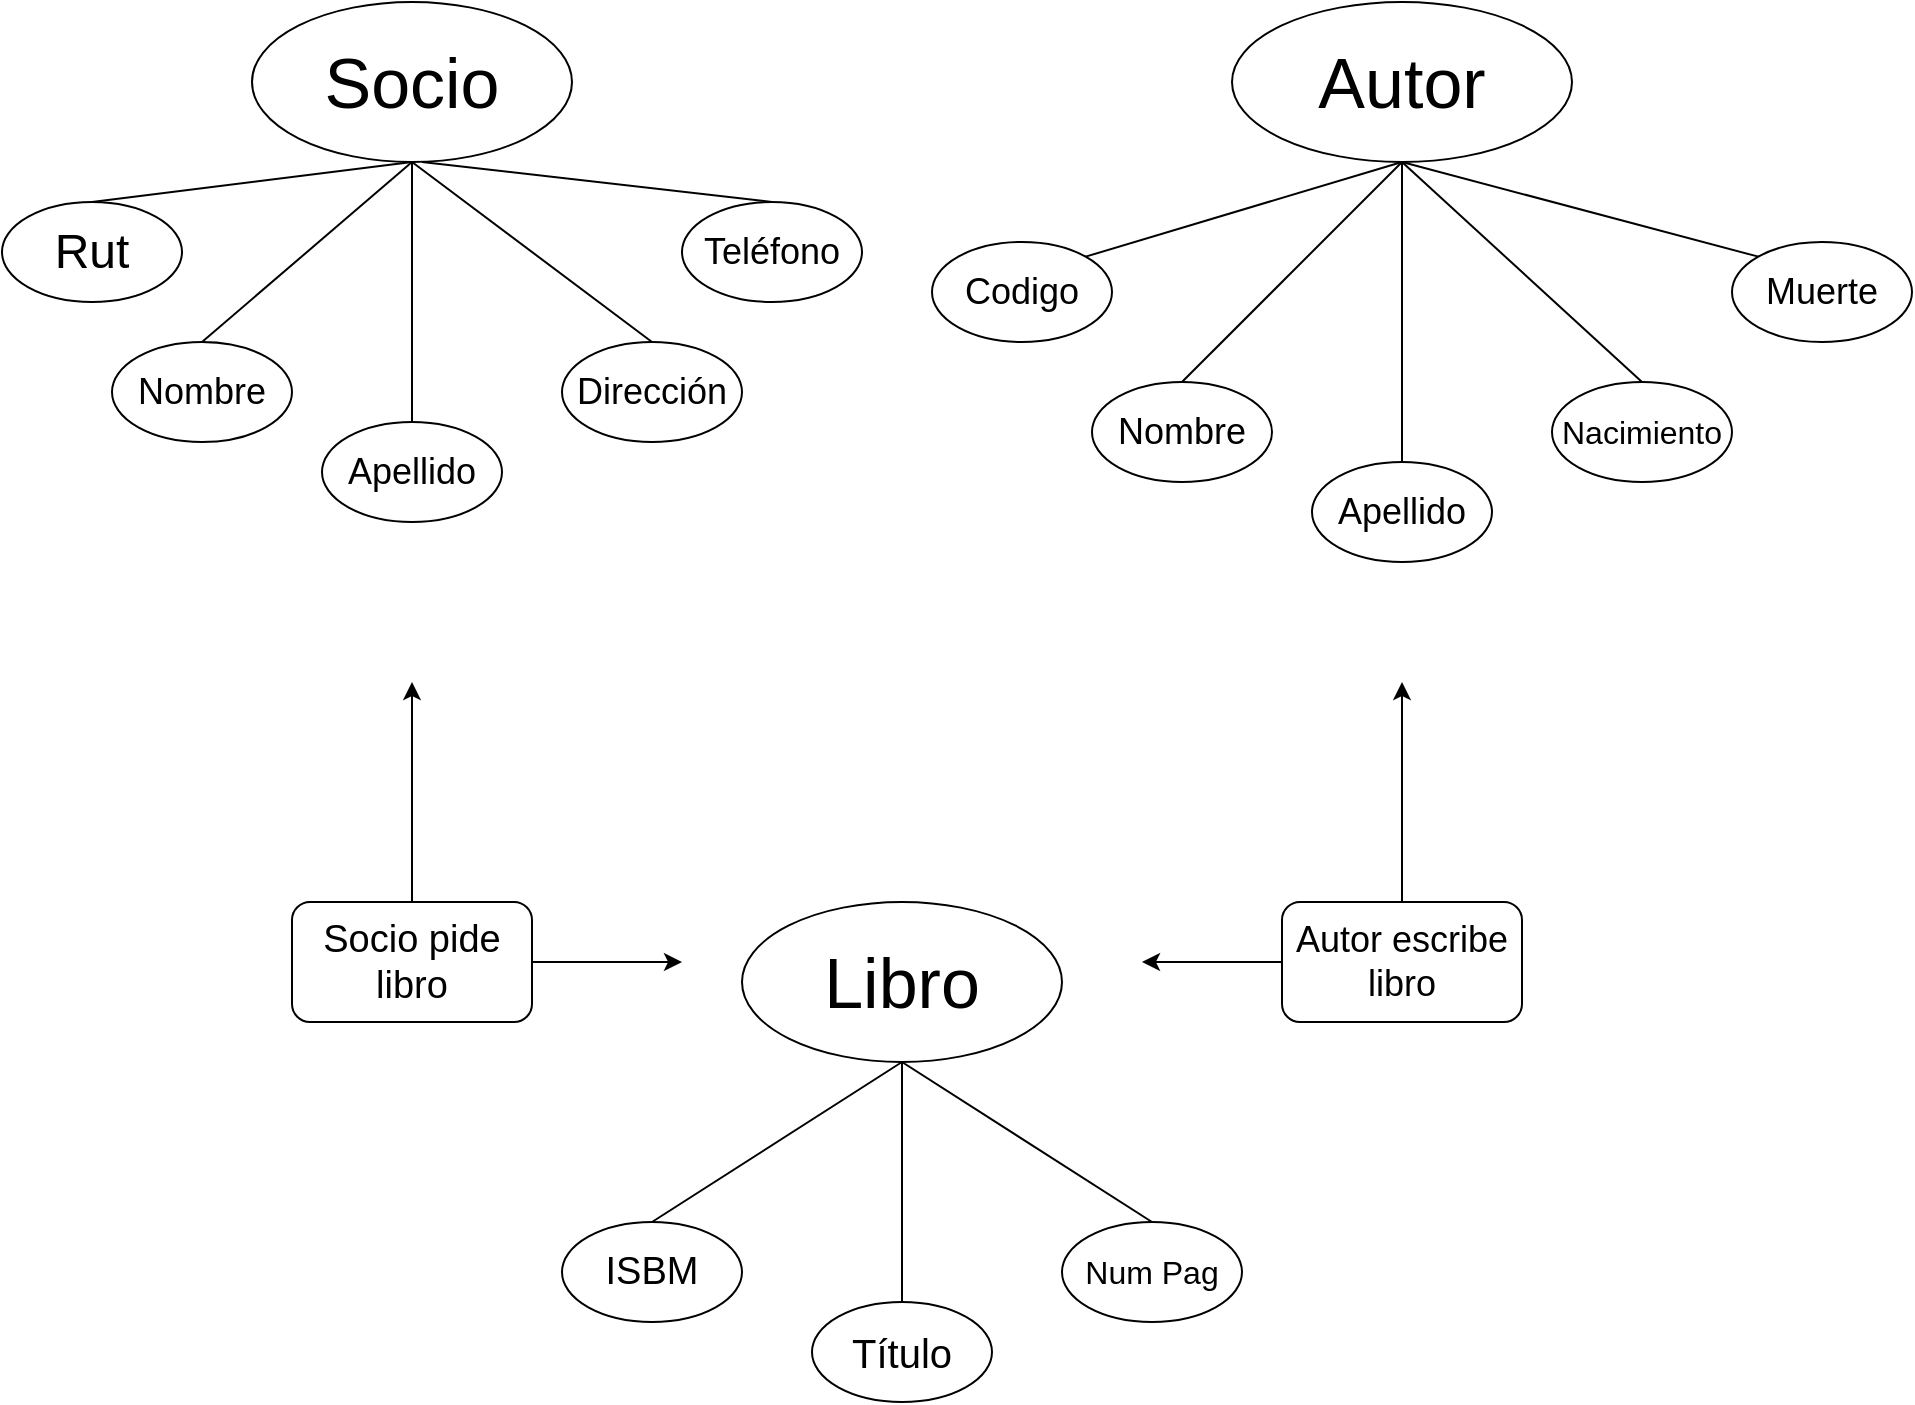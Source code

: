 <mxfile version="14.6.13" type="device"><diagram id="CBUCumqkeVuulPj8Q9eP" name="Page-1"><mxGraphModel dx="1156" dy="1465" grid="1" gridSize="10" guides="1" tooltips="1" connect="1" arrows="1" fold="1" page="1" pageScale="1" pageWidth="1100" pageHeight="850" math="0" shadow="0"><root><mxCell id="0"/><mxCell id="1" parent="0"/><mxCell id="0BQEhuewNhSRqP4RsAOT-11" value="&lt;font style=&quot;font-size: 35px&quot;&gt;Socio&lt;/font&gt;" style="ellipse;whiteSpace=wrap;html=1;align=center;" parent="1" vertex="1"><mxGeometry x="195" y="-780" width="160" height="80" as="geometry"/></mxCell><mxCell id="0BQEhuewNhSRqP4RsAOT-12" value="&lt;font style=&quot;font-size: 35px&quot;&gt;Libro&lt;/font&gt;" style="ellipse;whiteSpace=wrap;html=1;align=center;" parent="1" vertex="1"><mxGeometry x="440" y="-330" width="160" height="80" as="geometry"/></mxCell><mxCell id="0BQEhuewNhSRqP4RsAOT-13" value="&lt;div style=&quot;font-size: 35px&quot;&gt;&lt;font style=&quot;font-size: 35px&quot;&gt;Autor&lt;/font&gt;&lt;/div&gt;" style="ellipse;whiteSpace=wrap;html=1;align=center;" parent="1" vertex="1"><mxGeometry x="685" y="-780" width="170" height="80" as="geometry"/></mxCell><mxCell id="0BQEhuewNhSRqP4RsAOT-17" value="&lt;font style=&quot;font-size: 20px&quot;&gt;Título&lt;/font&gt;" style="ellipse;whiteSpace=wrap;html=1;align=center;" parent="1" vertex="1"><mxGeometry x="475" y="-130" width="90" height="50" as="geometry"/></mxCell><mxCell id="0BQEhuewNhSRqP4RsAOT-19" value="&lt;div style=&quot;font-size: 19px&quot;&gt;&lt;font style=&quot;font-size: 19px&quot;&gt;ISBM&lt;/font&gt;&lt;/div&gt;" style="ellipse;whiteSpace=wrap;html=1;align=center;" parent="1" vertex="1"><mxGeometry x="350" y="-170" width="90" height="50" as="geometry"/></mxCell><mxCell id="0BQEhuewNhSRqP4RsAOT-20" value="&lt;font style=&quot;font-size: 16px&quot;&gt;Num Pag&lt;/font&gt;" style="ellipse;whiteSpace=wrap;html=1;align=center;" parent="1" vertex="1"><mxGeometry x="600" y="-170" width="90" height="50" as="geometry"/></mxCell><mxCell id="0BQEhuewNhSRqP4RsAOT-25" value="" style="endArrow=none;html=1;exitX=0.5;exitY=0;exitDx=0;exitDy=0;entryX=0.5;entryY=1;entryDx=0;entryDy=0;" parent="1" source="0BQEhuewNhSRqP4RsAOT-19" target="0BQEhuewNhSRqP4RsAOT-12" edge="1"><mxGeometry width="50" height="50" relative="1" as="geometry"><mxPoint x="490" y="-280" as="sourcePoint"/><mxPoint x="540" y="-330" as="targetPoint"/></mxGeometry></mxCell><mxCell id="0BQEhuewNhSRqP4RsAOT-26" value="" style="endArrow=none;html=1;exitX=0.5;exitY=0;exitDx=0;exitDy=0;entryX=0.5;entryY=1;entryDx=0;entryDy=0;" parent="1" source="0BQEhuewNhSRqP4RsAOT-17" target="0BQEhuewNhSRqP4RsAOT-12" edge="1"><mxGeometry width="50" height="50" relative="1" as="geometry"><mxPoint x="395" y="-150" as="sourcePoint"/><mxPoint x="530" y="-240" as="targetPoint"/></mxGeometry></mxCell><mxCell id="0BQEhuewNhSRqP4RsAOT-27" value="" style="endArrow=none;html=1;exitX=0.5;exitY=0;exitDx=0;exitDy=0;entryX=0.5;entryY=1;entryDx=0;entryDy=0;" parent="1" source="0BQEhuewNhSRqP4RsAOT-20" target="0BQEhuewNhSRqP4RsAOT-12" edge="1"><mxGeometry width="50" height="50" relative="1" as="geometry"><mxPoint x="530" y="-110" as="sourcePoint"/><mxPoint x="590" y="-230" as="targetPoint"/></mxGeometry></mxCell><mxCell id="0BQEhuewNhSRqP4RsAOT-28" value="" style="endArrow=none;html=1;entryX=0.5;entryY=1;entryDx=0;entryDy=0;exitX=0.5;exitY=0;exitDx=0;exitDy=0;" parent="1" source="0BQEhuewNhSRqP4RsAOT-29" target="0BQEhuewNhSRqP4RsAOT-11" edge="1"><mxGeometry width="50" height="50" relative="1" as="geometry"><mxPoint x="95" y="-620" as="sourcePoint"/><mxPoint x="615" y="-690" as="targetPoint"/></mxGeometry></mxCell><mxCell id="0BQEhuewNhSRqP4RsAOT-29" value="&lt;font style=&quot;font-size: 24px&quot;&gt;Rut&lt;/font&gt;" style="ellipse;whiteSpace=wrap;html=1;align=center;" parent="1" vertex="1"><mxGeometry x="70" y="-680" width="90" height="50" as="geometry"/></mxCell><mxCell id="0BQEhuewNhSRqP4RsAOT-30" value="&lt;font style=&quot;font-size: 18px&quot;&gt;Nombre&lt;/font&gt;" style="ellipse;whiteSpace=wrap;html=1;align=center;" parent="1" vertex="1"><mxGeometry x="125" y="-610" width="90" height="50" as="geometry"/></mxCell><mxCell id="0BQEhuewNhSRqP4RsAOT-31" value="&lt;font style=&quot;font-size: 18px&quot;&gt;Apellido&lt;/font&gt;" style="ellipse;whiteSpace=wrap;html=1;align=center;" parent="1" vertex="1"><mxGeometry x="230" y="-570" width="90" height="50" as="geometry"/></mxCell><mxCell id="0BQEhuewNhSRqP4RsAOT-32" value="" style="endArrow=none;html=1;exitX=0.5;exitY=0;exitDx=0;exitDy=0;" parent="1" source="0BQEhuewNhSRqP4RsAOT-31" edge="1"><mxGeometry width="50" height="50" relative="1" as="geometry"><mxPoint x="160" y="-610" as="sourcePoint"/><mxPoint x="275" y="-700" as="targetPoint"/></mxGeometry></mxCell><mxCell id="0BQEhuewNhSRqP4RsAOT-33" value="" style="endArrow=none;html=1;exitX=0.5;exitY=0;exitDx=0;exitDy=0;" parent="1" source="0BQEhuewNhSRqP4RsAOT-30" edge="1"><mxGeometry width="50" height="50" relative="1" as="geometry"><mxPoint x="410" y="-610" as="sourcePoint"/><mxPoint x="275" y="-700" as="targetPoint"/></mxGeometry></mxCell><mxCell id="0BQEhuewNhSRqP4RsAOT-34" value="&lt;font style=&quot;font-size: 18px&quot;&gt;Dirección&lt;/font&gt;" style="ellipse;whiteSpace=wrap;html=1;align=center;" parent="1" vertex="1"><mxGeometry x="350" y="-610" width="90" height="50" as="geometry"/></mxCell><mxCell id="0BQEhuewNhSRqP4RsAOT-35" value="" style="endArrow=none;html=1;exitX=0.5;exitY=0;exitDx=0;exitDy=0;entryX=0.5;entryY=1;entryDx=0;entryDy=0;" parent="1" source="0BQEhuewNhSRqP4RsAOT-34" target="0BQEhuewNhSRqP4RsAOT-11" edge="1"><mxGeometry width="50" height="50" relative="1" as="geometry"><mxPoint x="410" y="-610" as="sourcePoint"/><mxPoint x="285" y="-690" as="targetPoint"/></mxGeometry></mxCell><mxCell id="0BQEhuewNhSRqP4RsAOT-36" value="&lt;font style=&quot;font-size: 18px&quot;&gt;Codigo&lt;/font&gt;" style="ellipse;whiteSpace=wrap;html=1;align=center;" parent="1" vertex="1"><mxGeometry x="535" y="-660" width="90" height="50" as="geometry"/></mxCell><mxCell id="0BQEhuewNhSRqP4RsAOT-37" value="&lt;font style=&quot;font-size: 18px&quot;&gt;Apellido&lt;/font&gt;" style="ellipse;whiteSpace=wrap;html=1;align=center;" parent="1" vertex="1"><mxGeometry x="725" y="-550" width="90" height="50" as="geometry"/></mxCell><mxCell id="0BQEhuewNhSRqP4RsAOT-38" value="&lt;font style=&quot;font-size: 18px&quot;&gt;Nombre&lt;/font&gt;" style="ellipse;whiteSpace=wrap;html=1;align=center;" parent="1" vertex="1"><mxGeometry x="615" y="-590" width="90" height="50" as="geometry"/></mxCell><mxCell id="0BQEhuewNhSRqP4RsAOT-39" value="&lt;font style=&quot;font-size: 16px&quot;&gt;Nacimiento&lt;/font&gt;" style="ellipse;whiteSpace=wrap;html=1;align=center;" parent="1" vertex="1"><mxGeometry x="845" y="-590" width="90" height="50" as="geometry"/></mxCell><mxCell id="0BQEhuewNhSRqP4RsAOT-40" value="&lt;font style=&quot;font-size: 18px&quot;&gt;Muerte&lt;/font&gt;" style="ellipse;whiteSpace=wrap;html=1;align=center;" parent="1" vertex="1"><mxGeometry x="935" y="-660" width="90" height="50" as="geometry"/></mxCell><mxCell id="0BQEhuewNhSRqP4RsAOT-42" value="" style="endArrow=none;html=1;exitX=1;exitY=0;exitDx=0;exitDy=0;entryX=0.5;entryY=1;entryDx=0;entryDy=0;" parent="1" source="0BQEhuewNhSRqP4RsAOT-36" target="0BQEhuewNhSRqP4RsAOT-13" edge="1"><mxGeometry width="50" height="50" relative="1" as="geometry"><mxPoint x="420" y="-650" as="sourcePoint"/><mxPoint x="275" y="-690" as="targetPoint"/></mxGeometry></mxCell><mxCell id="0BQEhuewNhSRqP4RsAOT-43" value="" style="endArrow=none;html=1;exitX=0.5;exitY=0;exitDx=0;exitDy=0;entryX=0.5;entryY=1;entryDx=0;entryDy=0;" parent="1" source="0BQEhuewNhSRqP4RsAOT-38" target="0BQEhuewNhSRqP4RsAOT-13" edge="1"><mxGeometry width="50" height="50" relative="1" as="geometry"><mxPoint x="622.026" y="-642.563" as="sourcePoint"/><mxPoint x="765" y="-700" as="targetPoint"/></mxGeometry></mxCell><mxCell id="0BQEhuewNhSRqP4RsAOT-44" value="" style="endArrow=none;html=1;exitX=0.5;exitY=0;exitDx=0;exitDy=0;entryX=0.5;entryY=1;entryDx=0;entryDy=0;" parent="1" source="0BQEhuewNhSRqP4RsAOT-37" target="0BQEhuewNhSRqP4RsAOT-13" edge="1"><mxGeometry width="50" height="50" relative="1" as="geometry"><mxPoint x="670" y="-580" as="sourcePoint"/><mxPoint x="765" y="-700" as="targetPoint"/></mxGeometry></mxCell><mxCell id="0BQEhuewNhSRqP4RsAOT-45" value="" style="endArrow=none;html=1;exitX=0.5;exitY=0;exitDx=0;exitDy=0;entryX=0.5;entryY=1;entryDx=0;entryDy=0;" parent="1" source="0BQEhuewNhSRqP4RsAOT-39" target="0BQEhuewNhSRqP4RsAOT-13" edge="1"><mxGeometry width="50" height="50" relative="1" as="geometry"><mxPoint x="780" y="-540" as="sourcePoint"/><mxPoint x="780" y="-690" as="targetPoint"/></mxGeometry></mxCell><mxCell id="0BQEhuewNhSRqP4RsAOT-46" value="" style="endArrow=none;html=1;exitX=0;exitY=0;exitDx=0;exitDy=0;entryX=0.5;entryY=1;entryDx=0;entryDy=0;" parent="1" source="0BQEhuewNhSRqP4RsAOT-40" target="0BQEhuewNhSRqP4RsAOT-13" edge="1"><mxGeometry width="50" height="50" relative="1" as="geometry"><mxPoint x="900" y="-580" as="sourcePoint"/><mxPoint x="780" y="-690" as="targetPoint"/></mxGeometry></mxCell><mxCell id="0BQEhuewNhSRqP4RsAOT-47" value="&lt;font style=&quot;font-size: 18px&quot;&gt;Autor escribe libro&lt;/font&gt;" style="rounded=1;whiteSpace=wrap;html=1;" parent="1" vertex="1"><mxGeometry x="710" y="-330" width="120" height="60" as="geometry"/></mxCell><mxCell id="0BQEhuewNhSRqP4RsAOT-48" value="&lt;font style=&quot;font-size: 19px&quot;&gt;Socio pide libro&lt;/font&gt;" style="rounded=1;whiteSpace=wrap;html=1;" parent="1" vertex="1"><mxGeometry x="215" y="-330" width="120" height="60" as="geometry"/></mxCell><mxCell id="0BQEhuewNhSRqP4RsAOT-49" value="" style="endArrow=classic;html=1;exitX=0.5;exitY=0;exitDx=0;exitDy=0;" parent="1" source="0BQEhuewNhSRqP4RsAOT-48" edge="1"><mxGeometry width="50" height="50" relative="1" as="geometry"><mxPoint x="650" y="-370" as="sourcePoint"/><mxPoint x="275" y="-440" as="targetPoint"/></mxGeometry></mxCell><mxCell id="0BQEhuewNhSRqP4RsAOT-50" value="" style="endArrow=classic;html=1;exitX=1;exitY=0.5;exitDx=0;exitDy=0;" parent="1" source="0BQEhuewNhSRqP4RsAOT-48" edge="1"><mxGeometry width="50" height="50" relative="1" as="geometry"><mxPoint x="650" y="-370" as="sourcePoint"/><mxPoint x="410" y="-300" as="targetPoint"/></mxGeometry></mxCell><mxCell id="0BQEhuewNhSRqP4RsAOT-51" value="" style="endArrow=classic;html=1;exitX=0.5;exitY=0;exitDx=0;exitDy=0;" parent="1" source="0BQEhuewNhSRqP4RsAOT-47" edge="1"><mxGeometry width="50" height="50" relative="1" as="geometry"><mxPoint x="650" y="-370" as="sourcePoint"/><mxPoint x="770" y="-440" as="targetPoint"/></mxGeometry></mxCell><mxCell id="0BQEhuewNhSRqP4RsAOT-52" value="" style="endArrow=classic;html=1;exitX=0;exitY=0.5;exitDx=0;exitDy=0;" parent="1" source="0BQEhuewNhSRqP4RsAOT-47" edge="1"><mxGeometry width="50" height="50" relative="1" as="geometry"><mxPoint x="650" y="-370" as="sourcePoint"/><mxPoint x="640" y="-300" as="targetPoint"/></mxGeometry></mxCell><mxCell id="wUI_i3DUpnJcFJswqPem-1" value="&lt;font style=&quot;font-size: 18px&quot;&gt;Teléfono&lt;/font&gt;" style="ellipse;whiteSpace=wrap;html=1;align=center;" vertex="1" parent="1"><mxGeometry x="410" y="-680" width="90" height="50" as="geometry"/></mxCell><mxCell id="wUI_i3DUpnJcFJswqPem-2" value="" style="endArrow=none;html=1;exitX=0.5;exitY=0;exitDx=0;exitDy=0;" edge="1" parent="1" source="wUI_i3DUpnJcFJswqPem-1"><mxGeometry width="50" height="50" relative="1" as="geometry"><mxPoint x="395" y="-590" as="sourcePoint"/><mxPoint x="280" y="-700" as="targetPoint"/></mxGeometry></mxCell></root></mxGraphModel></diagram></mxfile>
